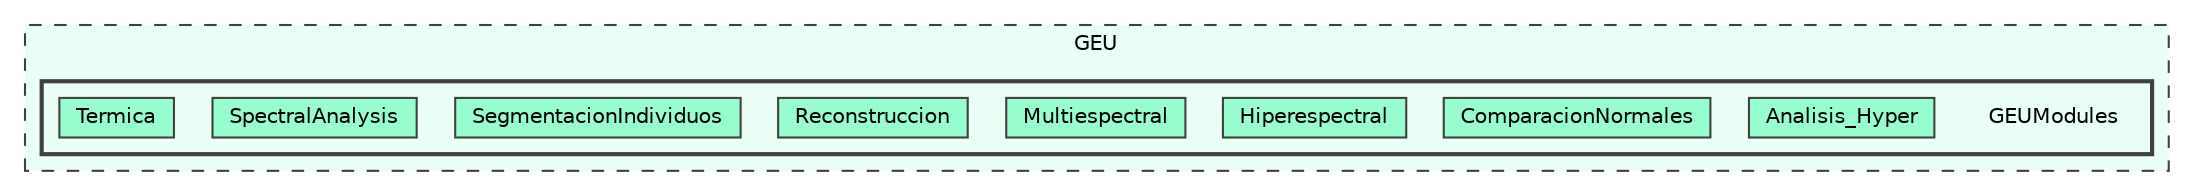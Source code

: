 digraph "C:/GEU/GEUModules"
{
 // LATEX_PDF_SIZE
  bgcolor="transparent";
  edge [fontname=Helvetica,fontsize=10,labelfontname=Helvetica,labelfontsize=10];
  node [fontname=Helvetica,fontsize=10,shape=box,height=0.2,width=0.4];
  compound=true
  subgraph clusterdir_a85d0d78e2eb84ff9365cb4c4d12fb89 {
    graph [ bgcolor="#ebfef5", pencolor="grey25", label="GEU", fontname=Helvetica,fontsize=10 style="filled,dashed", URL="dir_a85d0d78e2eb84ff9365cb4c4d12fb89.html",tooltip=""]
  subgraph clusterdir_70e1bd6aad29eaa9efcef7cf630be9eb {
    graph [ bgcolor="#ebfef5", pencolor="grey25", label="", fontname=Helvetica,fontsize=10 style="filled,bold", URL="dir_70e1bd6aad29eaa9efcef7cf630be9eb.html",tooltip=""]
    dir_70e1bd6aad29eaa9efcef7cf630be9eb [shape=plaintext, label="GEUModules"];
  dir_a6871284801cd8e0d42b8cd7d010316e [label="Analisis_Hyper", fillcolor="#98fdce", color="grey25", style="filled", URL="dir_a6871284801cd8e0d42b8cd7d010316e.html",tooltip=""];
  dir_0129ba3f32007c239cd60995d242a57e [label="ComparacionNormales", fillcolor="#98fdce", color="grey25", style="filled", URL="dir_0129ba3f32007c239cd60995d242a57e.html",tooltip=""];
  dir_86b37628ca0b061e7a196be0ad48b8b4 [label="Hiperespectral", fillcolor="#98fdce", color="grey25", style="filled", URL="dir_86b37628ca0b061e7a196be0ad48b8b4.html",tooltip=""];
  dir_604952758cc987df994525f86194e033 [label="Multiespectral", fillcolor="#98fdce", color="grey25", style="filled", URL="dir_604952758cc987df994525f86194e033.html",tooltip=""];
  dir_ab3852577ff19ca34a462b36a64867c4 [label="Reconstruccion", fillcolor="#98fdce", color="grey25", style="filled", URL="dir_ab3852577ff19ca34a462b36a64867c4.html",tooltip=""];
  dir_f7c8e4a992185da6f82f0cffbd04253f [label="SegmentacionIndividuos", fillcolor="#98fdce", color="grey25", style="filled", URL="dir_f7c8e4a992185da6f82f0cffbd04253f.html",tooltip=""];
  dir_0e58257785926a08b8b5b3ff3a6ec9e6 [label="SpectralAnalysis", fillcolor="#98fdce", color="grey25", style="filled", URL="dir_0e58257785926a08b8b5b3ff3a6ec9e6.html",tooltip=""];
  dir_14095f3e1ac0f6cfee6b66e3def2c142 [label="Termica", fillcolor="#98fdce", color="grey25", style="filled", URL="dir_14095f3e1ac0f6cfee6b66e3def2c142.html",tooltip=""];
  }
  }
}
